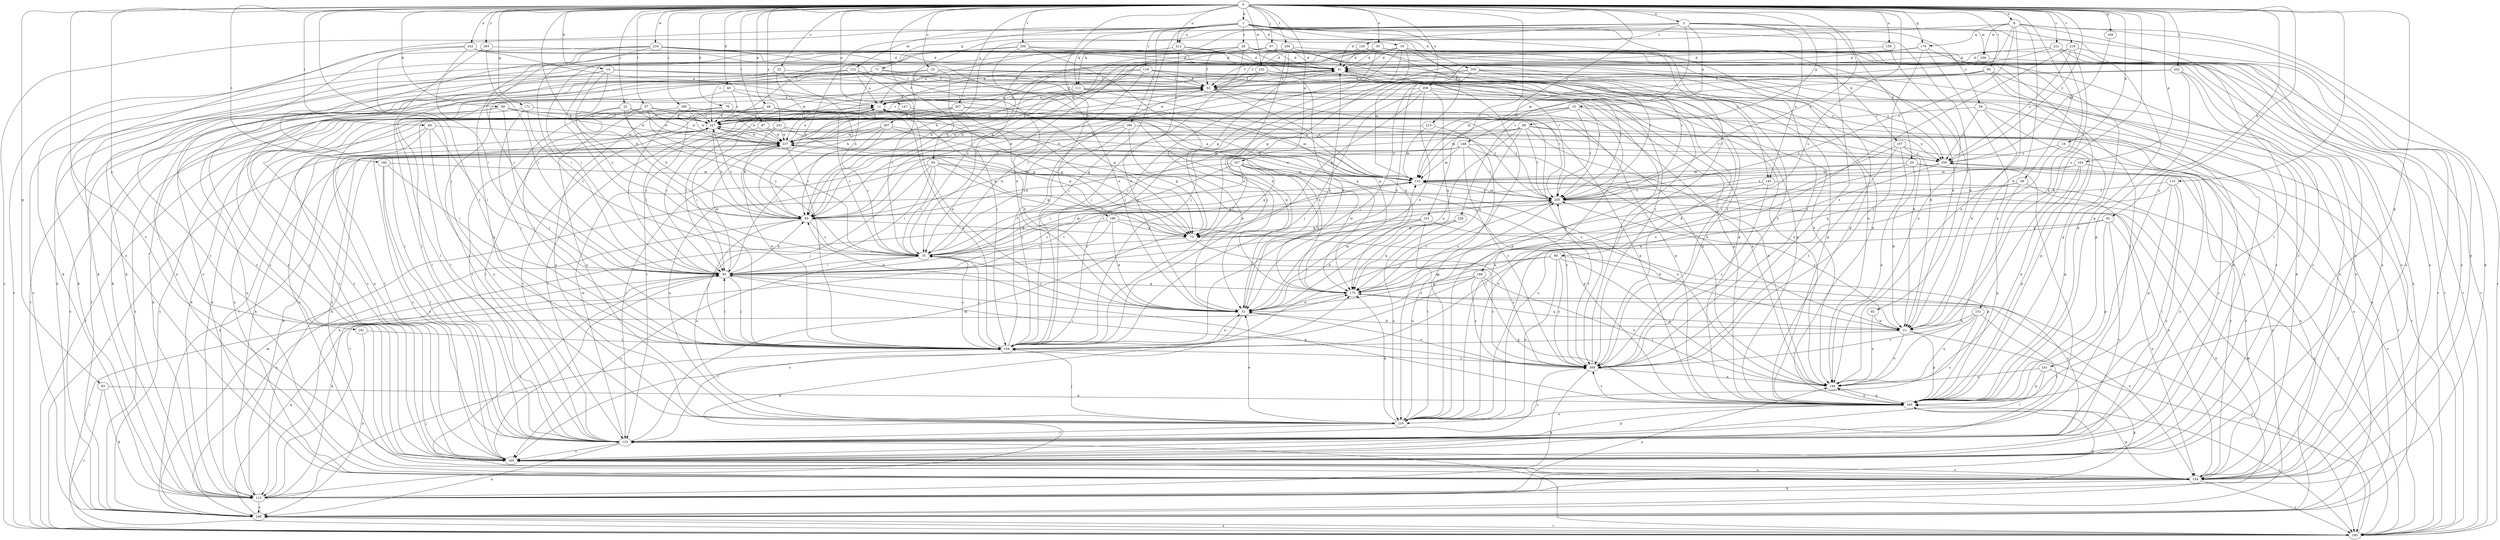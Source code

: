strict digraph  {
0;
1;
3;
6;
10;
11;
14;
18;
19;
20;
21;
22;
23;
25;
28;
29;
31;
40;
41;
48;
50;
51;
54;
57;
58;
60;
62;
63;
68;
71;
73;
79;
80;
81;
83;
84;
85;
87;
92;
93;
97;
101;
104;
105;
107;
111;
113;
115;
119;
120;
123;
132;
133;
143;
144;
147;
148;
150;
151;
154;
164;
165;
167;
169;
171;
174;
175;
180;
182;
184;
185;
188;
189;
191;
195;
200;
202;
204;
205;
207;
208;
212;
215;
216;
218;
221;
226;
227;
232;
234;
236;
237;
241;
242;
248;
251;
259;
265;
267;
269;
0 -> 1  [label=a];
0 -> 3  [label=a];
0 -> 6  [label=a];
0 -> 14  [label=b];
0 -> 18  [label=b];
0 -> 22  [label=c];
0 -> 23  [label=c];
0 -> 25  [label=c];
0 -> 40  [label=d];
0 -> 48  [label=e];
0 -> 50  [label=e];
0 -> 54  [label=f];
0 -> 57  [label=f];
0 -> 58  [label=f];
0 -> 63  [label=g];
0 -> 68  [label=g];
0 -> 79  [label=h];
0 -> 80  [label=h];
0 -> 81  [label=h];
0 -> 83  [label=h];
0 -> 84  [label=i];
0 -> 85  [label=i];
0 -> 87  [label=i];
0 -> 97  [label=j];
0 -> 101  [label=j];
0 -> 104  [label=j];
0 -> 115  [label=l];
0 -> 147  [label=o];
0 -> 148  [label=o];
0 -> 150  [label=o];
0 -> 151  [label=o];
0 -> 164  [label=p];
0 -> 165  [label=p];
0 -> 167  [label=q];
0 -> 169  [label=q];
0 -> 171  [label=q];
0 -> 174  [label=q];
0 -> 180  [label=r];
0 -> 182  [label=r];
0 -> 188  [label=s];
0 -> 189  [label=s];
0 -> 191  [label=s];
0 -> 195  [label=s];
0 -> 200  [label=t];
0 -> 202  [label=t];
0 -> 204  [label=t];
0 -> 205  [label=t];
0 -> 207  [label=u];
0 -> 208  [label=u];
0 -> 212  [label=u];
0 -> 218  [label=v];
0 -> 221  [label=v];
0 -> 232  [label=w];
0 -> 234  [label=w];
0 -> 241  [label=x];
0 -> 242  [label=x];
0 -> 251  [label=y];
0 -> 259  [label=y];
0 -> 265  [label=z];
1 -> 19  [label=b];
1 -> 28  [label=c];
1 -> 29  [label=c];
1 -> 60  [label=f];
1 -> 71  [label=g];
1 -> 92  [label=i];
1 -> 104  [label=j];
1 -> 105  [label=k];
1 -> 107  [label=k];
1 -> 111  [label=k];
1 -> 119  [label=l];
1 -> 132  [label=m];
1 -> 143  [label=n];
1 -> 154  [label=o];
1 -> 184  [label=r];
1 -> 185  [label=r];
1 -> 212  [label=u];
1 -> 215  [label=u];
1 -> 236  [label=w];
3 -> 10  [label=a];
3 -> 20  [label=b];
3 -> 41  [label=d];
3 -> 111  [label=k];
3 -> 120  [label=l];
3 -> 143  [label=n];
3 -> 154  [label=o];
3 -> 165  [label=p];
3 -> 226  [label=v];
3 -> 227  [label=v];
3 -> 267  [label=z];
3 -> 269  [label=z];
6 -> 21  [label=b];
6 -> 83  [label=h];
6 -> 113  [label=k];
6 -> 123  [label=l];
6 -> 133  [label=m];
6 -> 144  [label=n];
6 -> 174  [label=q];
6 -> 185  [label=r];
6 -> 205  [label=t];
6 -> 236  [label=w];
10 -> 113  [label=k];
10 -> 133  [label=m];
10 -> 205  [label=t];
10 -> 216  [label=u];
10 -> 227  [label=v];
10 -> 248  [label=x];
11 -> 41  [label=d];
11 -> 51  [label=e];
11 -> 93  [label=i];
11 -> 113  [label=k];
11 -> 123  [label=l];
11 -> 165  [label=p];
11 -> 195  [label=s];
11 -> 227  [label=v];
14 -> 31  [label=c];
14 -> 62  [label=f];
14 -> 83  [label=h];
14 -> 113  [label=k];
14 -> 165  [label=p];
14 -> 175  [label=q];
14 -> 248  [label=x];
18 -> 165  [label=p];
18 -> 175  [label=q];
18 -> 259  [label=y];
19 -> 41  [label=d];
19 -> 62  [label=f];
19 -> 73  [label=g];
19 -> 104  [label=j];
19 -> 133  [label=m];
19 -> 154  [label=o];
19 -> 185  [label=r];
19 -> 205  [label=t];
19 -> 237  [label=w];
19 -> 269  [label=z];
20 -> 21  [label=b];
20 -> 113  [label=k];
20 -> 123  [label=l];
20 -> 133  [label=m];
20 -> 154  [label=o];
20 -> 175  [label=q];
21 -> 104  [label=j];
21 -> 144  [label=n];
21 -> 165  [label=p];
21 -> 175  [label=q];
21 -> 185  [label=r];
21 -> 205  [label=t];
22 -> 62  [label=f];
22 -> 83  [label=h];
22 -> 185  [label=r];
22 -> 195  [label=s];
22 -> 237  [label=w];
23 -> 31  [label=c];
23 -> 104  [label=j];
23 -> 123  [label=l];
23 -> 227  [label=v];
23 -> 237  [label=w];
25 -> 62  [label=f];
25 -> 104  [label=j];
25 -> 154  [label=o];
25 -> 195  [label=s];
25 -> 205  [label=t];
28 -> 31  [label=c];
28 -> 41  [label=d];
28 -> 83  [label=h];
28 -> 104  [label=j];
28 -> 154  [label=o];
28 -> 165  [label=p];
28 -> 185  [label=r];
28 -> 227  [label=v];
29 -> 21  [label=b];
29 -> 165  [label=p];
29 -> 185  [label=r];
29 -> 227  [label=v];
29 -> 259  [label=y];
31 -> 93  [label=i];
31 -> 104  [label=j];
31 -> 133  [label=m];
31 -> 195  [label=s];
31 -> 269  [label=z];
40 -> 11  [label=a];
40 -> 73  [label=g];
40 -> 123  [label=l];
40 -> 227  [label=v];
41 -> 62  [label=f];
41 -> 123  [label=l];
41 -> 165  [label=p];
41 -> 216  [label=u];
41 -> 227  [label=v];
48 -> 31  [label=c];
48 -> 73  [label=g];
48 -> 123  [label=l];
48 -> 144  [label=n];
48 -> 165  [label=p];
48 -> 185  [label=r];
48 -> 227  [label=v];
48 -> 248  [label=x];
50 -> 41  [label=d];
50 -> 62  [label=f];
50 -> 83  [label=h];
50 -> 104  [label=j];
50 -> 113  [label=k];
50 -> 123  [label=l];
50 -> 154  [label=o];
50 -> 195  [label=s];
50 -> 248  [label=x];
51 -> 21  [label=b];
51 -> 31  [label=c];
51 -> 41  [label=d];
51 -> 83  [label=h];
51 -> 123  [label=l];
51 -> 133  [label=m];
54 -> 31  [label=c];
54 -> 73  [label=g];
54 -> 93  [label=i];
54 -> 104  [label=j];
54 -> 133  [label=m];
54 -> 216  [label=u];
54 -> 269  [label=z];
57 -> 31  [label=c];
57 -> 83  [label=h];
57 -> 195  [label=s];
57 -> 205  [label=t];
57 -> 227  [label=v];
57 -> 237  [label=w];
57 -> 248  [label=x];
58 -> 104  [label=j];
58 -> 154  [label=o];
58 -> 165  [label=p];
58 -> 205  [label=t];
60 -> 93  [label=i];
60 -> 144  [label=n];
60 -> 175  [label=q];
60 -> 195  [label=s];
60 -> 216  [label=u];
60 -> 269  [label=z];
62 -> 11  [label=a];
62 -> 133  [label=m];
62 -> 165  [label=p];
62 -> 205  [label=t];
62 -> 227  [label=v];
63 -> 113  [label=k];
63 -> 165  [label=p];
63 -> 185  [label=r];
68 -> 31  [label=c];
68 -> 51  [label=e];
68 -> 113  [label=k];
68 -> 144  [label=n];
68 -> 175  [label=q];
68 -> 195  [label=s];
68 -> 205  [label=t];
68 -> 237  [label=w];
68 -> 259  [label=y];
71 -> 62  [label=f];
71 -> 83  [label=h];
71 -> 123  [label=l];
71 -> 154  [label=o];
71 -> 175  [label=q];
73 -> 31  [label=c];
73 -> 269  [label=z];
79 -> 73  [label=g];
79 -> 93  [label=i];
79 -> 216  [label=u];
79 -> 227  [label=v];
79 -> 237  [label=w];
79 -> 269  [label=z];
80 -> 104  [label=j];
80 -> 154  [label=o];
80 -> 205  [label=t];
80 -> 227  [label=v];
80 -> 237  [label=w];
80 -> 248  [label=x];
81 -> 73  [label=g];
81 -> 104  [label=j];
81 -> 154  [label=o];
81 -> 165  [label=p];
81 -> 195  [label=s];
83 -> 31  [label=c];
83 -> 41  [label=d];
83 -> 73  [label=g];
83 -> 216  [label=u];
83 -> 227  [label=v];
83 -> 248  [label=x];
84 -> 93  [label=i];
84 -> 123  [label=l];
84 -> 154  [label=o];
84 -> 216  [label=u];
84 -> 237  [label=w];
85 -> 62  [label=f];
85 -> 104  [label=j];
85 -> 133  [label=m];
85 -> 154  [label=o];
85 -> 165  [label=p];
85 -> 195  [label=s];
87 -> 93  [label=i];
87 -> 133  [label=m];
87 -> 237  [label=w];
92 -> 21  [label=b];
92 -> 144  [label=n];
93 -> 83  [label=h];
93 -> 104  [label=j];
93 -> 113  [label=k];
93 -> 165  [label=p];
93 -> 175  [label=q];
93 -> 205  [label=t];
93 -> 237  [label=w];
97 -> 11  [label=a];
97 -> 41  [label=d];
97 -> 62  [label=f];
97 -> 93  [label=i];
97 -> 165  [label=p];
97 -> 269  [label=z];
101 -> 51  [label=e];
101 -> 73  [label=g];
101 -> 93  [label=i];
101 -> 165  [label=p];
101 -> 216  [label=u];
104 -> 11  [label=a];
104 -> 31  [label=c];
104 -> 51  [label=e];
104 -> 62  [label=f];
104 -> 93  [label=i];
104 -> 237  [label=w];
104 -> 269  [label=z];
105 -> 51  [label=e];
105 -> 62  [label=f];
105 -> 83  [label=h];
105 -> 165  [label=p];
105 -> 259  [label=y];
105 -> 269  [label=z];
107 -> 144  [label=n];
107 -> 216  [label=u];
107 -> 248  [label=x];
107 -> 259  [label=y];
107 -> 269  [label=z];
111 -> 11  [label=a];
111 -> 123  [label=l];
111 -> 175  [label=q];
111 -> 195  [label=s];
111 -> 237  [label=w];
111 -> 248  [label=x];
113 -> 104  [label=j];
113 -> 144  [label=n];
113 -> 165  [label=p];
113 -> 175  [label=q];
113 -> 205  [label=t];
113 -> 227  [label=v];
113 -> 237  [label=w];
113 -> 248  [label=x];
115 -> 51  [label=e];
115 -> 123  [label=l];
115 -> 165  [label=p];
115 -> 195  [label=s];
115 -> 205  [label=t];
119 -> 31  [label=c];
119 -> 62  [label=f];
119 -> 144  [label=n];
119 -> 195  [label=s];
119 -> 227  [label=v];
119 -> 259  [label=y];
120 -> 41  [label=d];
120 -> 83  [label=h];
120 -> 185  [label=r];
120 -> 205  [label=t];
120 -> 237  [label=w];
123 -> 133  [label=m];
123 -> 165  [label=p];
123 -> 195  [label=s];
123 -> 227  [label=v];
123 -> 237  [label=w];
123 -> 248  [label=x];
123 -> 269  [label=z];
132 -> 11  [label=a];
132 -> 21  [label=b];
132 -> 31  [label=c];
132 -> 62  [label=f];
132 -> 113  [label=k];
132 -> 195  [label=s];
133 -> 11  [label=a];
133 -> 185  [label=r];
133 -> 205  [label=t];
133 -> 237  [label=w];
143 -> 31  [label=c];
143 -> 185  [label=r];
143 -> 205  [label=t];
143 -> 269  [label=z];
144 -> 11  [label=a];
144 -> 165  [label=p];
147 -> 175  [label=q];
147 -> 227  [label=v];
148 -> 21  [label=b];
148 -> 83  [label=h];
148 -> 123  [label=l];
148 -> 133  [label=m];
148 -> 195  [label=s];
148 -> 205  [label=t];
148 -> 259  [label=y];
148 -> 269  [label=z];
150 -> 41  [label=d];
150 -> 144  [label=n];
151 -> 21  [label=b];
151 -> 123  [label=l];
151 -> 144  [label=n];
151 -> 216  [label=u];
151 -> 269  [label=z];
154 -> 41  [label=d];
154 -> 93  [label=i];
154 -> 113  [label=k];
154 -> 165  [label=p];
154 -> 185  [label=r];
154 -> 195  [label=s];
154 -> 259  [label=y];
164 -> 133  [label=m];
164 -> 144  [label=n];
164 -> 165  [label=p];
164 -> 185  [label=r];
164 -> 205  [label=t];
165 -> 144  [label=n];
165 -> 185  [label=r];
165 -> 216  [label=u];
165 -> 269  [label=z];
167 -> 31  [label=c];
167 -> 73  [label=g];
167 -> 83  [label=h];
167 -> 93  [label=i];
167 -> 133  [label=m];
167 -> 144  [label=n];
167 -> 165  [label=p];
167 -> 175  [label=q];
169 -> 259  [label=y];
171 -> 31  [label=c];
171 -> 104  [label=j];
171 -> 113  [label=k];
171 -> 227  [label=v];
174 -> 11  [label=a];
174 -> 41  [label=d];
174 -> 113  [label=k];
174 -> 144  [label=n];
174 -> 165  [label=p];
174 -> 269  [label=z];
175 -> 51  [label=e];
175 -> 154  [label=o];
175 -> 185  [label=r];
175 -> 205  [label=t];
175 -> 237  [label=w];
180 -> 51  [label=e];
180 -> 93  [label=i];
180 -> 216  [label=u];
180 -> 227  [label=v];
180 -> 237  [label=w];
182 -> 93  [label=i];
182 -> 123  [label=l];
182 -> 133  [label=m];
182 -> 195  [label=s];
184 -> 31  [label=c];
184 -> 51  [label=e];
184 -> 104  [label=j];
184 -> 185  [label=r];
184 -> 237  [label=w];
185 -> 93  [label=i];
185 -> 123  [label=l];
185 -> 133  [label=m];
185 -> 248  [label=x];
188 -> 51  [label=e];
188 -> 144  [label=n];
188 -> 165  [label=p];
188 -> 175  [label=q];
188 -> 195  [label=s];
188 -> 269  [label=z];
189 -> 21  [label=b];
189 -> 31  [label=c];
189 -> 51  [label=e];
189 -> 73  [label=g];
189 -> 93  [label=i];
191 -> 104  [label=j];
191 -> 248  [label=x];
195 -> 11  [label=a];
195 -> 41  [label=d];
195 -> 93  [label=i];
195 -> 154  [label=o];
195 -> 259  [label=y];
200 -> 21  [label=b];
200 -> 31  [label=c];
200 -> 41  [label=d];
200 -> 51  [label=e];
200 -> 83  [label=h];
200 -> 185  [label=r];
202 -> 62  [label=f];
202 -> 104  [label=j];
202 -> 154  [label=o];
202 -> 165  [label=p];
202 -> 195  [label=s];
204 -> 21  [label=b];
204 -> 31  [label=c];
204 -> 41  [label=d];
204 -> 51  [label=e];
204 -> 73  [label=g];
204 -> 83  [label=h];
204 -> 104  [label=j];
204 -> 269  [label=z];
205 -> 83  [label=h];
205 -> 133  [label=m];
205 -> 248  [label=x];
207 -> 73  [label=g];
207 -> 93  [label=i];
207 -> 133  [label=m];
207 -> 175  [label=q];
207 -> 195  [label=s];
207 -> 227  [label=v];
208 -> 11  [label=a];
208 -> 21  [label=b];
208 -> 51  [label=e];
208 -> 73  [label=g];
208 -> 104  [label=j];
208 -> 144  [label=n];
208 -> 175  [label=q];
212 -> 41  [label=d];
212 -> 51  [label=e];
212 -> 93  [label=i];
212 -> 248  [label=x];
212 -> 269  [label=z];
215 -> 133  [label=m];
215 -> 216  [label=u];
215 -> 237  [label=w];
216 -> 41  [label=d];
216 -> 51  [label=e];
216 -> 104  [label=j];
216 -> 123  [label=l];
216 -> 175  [label=q];
216 -> 205  [label=t];
218 -> 21  [label=b];
218 -> 41  [label=d];
218 -> 154  [label=o];
218 -> 216  [label=u];
218 -> 259  [label=y];
221 -> 21  [label=b];
221 -> 41  [label=d];
221 -> 104  [label=j];
221 -> 154  [label=o];
221 -> 195  [label=s];
226 -> 73  [label=g];
226 -> 175  [label=q];
226 -> 216  [label=u];
227 -> 41  [label=d];
227 -> 73  [label=g];
227 -> 83  [label=h];
227 -> 123  [label=l];
227 -> 154  [label=o];
227 -> 237  [label=w];
232 -> 51  [label=e];
232 -> 62  [label=f];
232 -> 205  [label=t];
232 -> 237  [label=w];
234 -> 41  [label=d];
234 -> 51  [label=e];
234 -> 93  [label=i];
234 -> 123  [label=l];
234 -> 144  [label=n];
234 -> 195  [label=s];
234 -> 205  [label=t];
234 -> 216  [label=u];
236 -> 104  [label=j];
236 -> 185  [label=r];
237 -> 11  [label=a];
237 -> 62  [label=f];
237 -> 104  [label=j];
237 -> 185  [label=r];
237 -> 227  [label=v];
237 -> 248  [label=x];
237 -> 259  [label=y];
241 -> 113  [label=k];
241 -> 123  [label=l];
241 -> 144  [label=n];
241 -> 165  [label=p];
242 -> 11  [label=a];
242 -> 41  [label=d];
242 -> 51  [label=e];
242 -> 93  [label=i];
242 -> 104  [label=j];
242 -> 113  [label=k];
248 -> 62  [label=f];
248 -> 133  [label=m];
248 -> 175  [label=q];
248 -> 185  [label=r];
251 -> 73  [label=g];
251 -> 83  [label=h];
251 -> 133  [label=m];
251 -> 154  [label=o];
251 -> 237  [label=w];
259 -> 133  [label=m];
259 -> 216  [label=u];
259 -> 227  [label=v];
265 -> 41  [label=d];
265 -> 93  [label=i];
265 -> 123  [label=l];
267 -> 31  [label=c];
267 -> 73  [label=g];
267 -> 93  [label=i];
267 -> 113  [label=k];
267 -> 237  [label=w];
267 -> 248  [label=x];
269 -> 41  [label=d];
269 -> 51  [label=e];
269 -> 62  [label=f];
269 -> 93  [label=i];
269 -> 113  [label=k];
269 -> 144  [label=n];
269 -> 205  [label=t];
}
